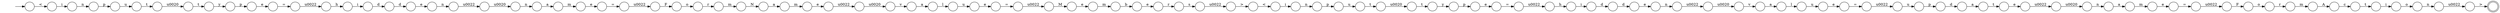 digraph Automaton {
  rankdir = LR;
  0 [shape=circle,label=""];
  0 -> 59 [label="e"]
  1 [shape=circle,label=""];
  1 -> 29 [label="e"]
  2 [shape=circle,label=""];
  2 -> 105 [label="e"]
  3 [shape=circle,label=""];
  3 -> 1 [label="p"]
  4 [shape=circle,label=""];
  4 -> 31 [label="i"]
  5 [shape=circle,label=""];
  initial [shape=plaintext,label=""];
  initial -> 5
  5 -> 23 [label="<"]
  6 [shape=circle,label=""];
  6 -> 26 [label="\u0020"]
  7 [shape=circle,label=""];
  7 -> 106 [label="N"]
  8 [shape=circle,label=""];
  8 -> 68 [label="e"]
  9 [shape=circle,label=""];
  9 -> 39 [label="a"]
  10 [shape=circle,label=""];
  10 -> 47 [label="n"]
  11 [shape=circle,label=""];
  11 -> 78 [label="e"]
  12 [shape=circle,label=""];
  12 -> 17 [label="v"]
  13 [shape=circle,label=""];
  13 -> 73 [label="\u0022"]
  14 [shape=circle,label=""];
  14 -> 89 [label=">"]
  15 [shape=circle,label=""];
  15 -> 27 [label="b"]
  16 [shape=circle,label=""];
  16 -> 14 [label="\u0022"]
  17 [shape=circle,label=""];
  17 -> 49 [label="a"]
  18 [shape=circle,label=""];
  18 -> 91 [label="F"]
  19 [shape=circle,label=""];
  19 -> 41 [label="r"]
  20 [shape=circle,label=""];
  20 -> 104 [label="\u0022"]
  21 [shape=circle,label=""];
  21 -> 82 [label="u"]
  22 [shape=circle,label=""];
  22 -> 42 [label="e"]
  23 [shape=circle,label=""];
  23 -> 69 [label="i"]
  24 [shape=circle,label=""];
  24 -> 72 [label="u"]
  25 [shape=circle,label=""];
  25 -> 96 [label="t"]
  26 [shape=circle,label=""];
  26 -> 52 [label="v"]
  27 [shape=circle,label=""];
  27 -> 58 [label="e"]
  28 [shape=circle,label=""];
  28 -> 98 [label="A"]
  29 [shape=circle,label=""];
  29 -> 20 [label="="]
  30 [shape=circle,label=""];
  30 -> 43 [label="d"]
  31 [shape=circle,label=""];
  31 -> 84 [label="o"]
  32 [shape=circle,label=""];
  32 -> 12 [label="\u0020"]
  33 [shape=circle,label=""];
  33 -> 92 [label="d"]
  34 [shape=circle,label=""];
  34 -> 45 [label="e"]
  35 [shape=circle,label=""];
  35 -> 4 [label="t"]
  36 [shape=circle,label=""];
  36 -> 62 [label="i"]
  37 [shape=circle,label=""];
  37 -> 3 [label="y"]
  38 [shape=circle,label=""];
  38 -> 107 [label="\u0020"]
  39 [shape=circle,label=""];
  39 -> 8 [label="m"]
  40 [shape=circle,label=""];
  40 -> 24 [label="p"]
  41 [shape=circle,label=""];
  41 -> 28 [label="m"]
  42 [shape=circle,label=""];
  42 -> 13 [label="="]
  43 [shape=circle,label=""];
  43 -> 85 [label="a"]
  44 [shape=circle,label=""];
  44 -> 7 [label="m"]
  45 [shape=circle,label=""];
  45 -> 57 [label="="]
  46 [shape=circle,label=""];
  46 -> 55 [label="\u0020"]
  47 [shape=circle,label=""];
  47 -> 6 [label="\u0022"]
  48 [shape=circle,label=""];
  48 -> 56 [label="\u0022"]
  49 [shape=circle,label=""];
  49 -> 94 [label="l"]
  50 [shape=circle,label=""];
  50 -> 99 [label="u"]
  51 [shape=circle,label=""];
  51 -> 34 [label="m"]
  52 [shape=circle,label=""];
  52 -> 76 [label="a"]
  53 [shape=circle,label=""];
  53 -> 61 [label="i"]
  54 [shape=circle,label=""];
  54 -> 66 [label="d"]
  55 [shape=circle,label=""];
  55 -> 9 [label="n"]
  56 [shape=circle,label=""];
  56 -> 60 [label="F"]
  57 [shape=circle,label=""];
  57 -> 18 [label="\u0022"]
  58 [shape=circle,label=""];
  58 -> 65 [label="r"]
  59 [shape=circle,label=""];
  59 -> 32 [label="\u0022"]
  60 [shape=circle,label=""];
  60 -> 86 [label="o"]
  61 [shape=circle,label=""];
  61 -> 33 [label="d"]
  62 [shape=circle,label=""];
  62 -> 40 [label="n"]
  63 [shape=circle,label=""];
  63 -> 100 [label="\u0022"]
  64 [shape=circle,label=""];
  64 -> 54 [label="i"]
  65 [shape=circle,label=""];
  65 -> 16 [label="s"]
  66 [shape=circle,label=""];
  66 -> 11 [label="d"]
  67 [shape=circle,label=""];
  67 -> 77 [label="e"]
  68 [shape=circle,label=""];
  68 -> 48 [label="="]
  69 [shape=circle,label=""];
  69 -> 101 [label="n"]
  70 [shape=circle,label=""];
  70 -> 51 [label="a"]
  71 [shape=circle,label=""];
  71 -> 46 [label="\u0022"]
  72 [shape=circle,label=""];
  72 -> 95 [label="t"]
  73 [shape=circle,label=""];
  73 -> 53 [label="h"]
  74 [shape=circle,label=""];
  74 -> 102 [label="u"]
  75 [shape=circle,label=""];
  75 -> 0 [label="m"]
  76 [shape=circle,label=""];
  76 -> 21 [label="l"]
  77 [shape=circle,label=""];
  77 -> 88 [label="="]
  78 [shape=circle,label=""];
  78 -> 71 [label="n"]
  79 [shape=circle,label=""];
  79 -> 63 [label="e"]
  80 [shape=doublecircle,label=""];
  81 [shape=circle,label=""];
  81 -> 22 [label="p"]
  82 [shape=circle,label=""];
  82 -> 83 [label="e"]
  83 [shape=circle,label=""];
  83 -> 97 [label="="]
  84 [shape=circle,label=""];
  84 -> 90 [label="n"]
  85 [shape=circle,label=""];
  85 -> 79 [label="t"]
  86 [shape=circle,label=""];
  86 -> 44 [label="r"]
  87 [shape=circle,label=""];
  87 -> 70 [label="n"]
  88 [shape=circle,label=""];
  88 -> 103 [label="\u0022"]
  89 [shape=circle,label=""];
  89 -> 36 [label="<"]
  90 [shape=circle,label=""];
  90 -> 93 [label="\u0022"]
  91 [shape=circle,label=""];
  91 -> 19 [label="o"]
  92 [shape=circle,label=""];
  92 -> 10 [label="e"]
  93 [shape=circle,label=""];
  93 -> 80 [label=">"]
  94 [shape=circle,label=""];
  94 -> 67 [label="u"]
  95 [shape=circle,label=""];
  95 -> 25 [label="\u0020"]
  96 [shape=circle,label=""];
  96 -> 81 [label="y"]
  97 [shape=circle,label=""];
  97 -> 74 [label="\u0022"]
  98 [shape=circle,label=""];
  98 -> 35 [label="c"]
  99 [shape=circle,label=""];
  99 -> 38 [label="t"]
  100 [shape=circle,label=""];
  100 -> 87 [label="\u0020"]
  101 [shape=circle,label=""];
  101 -> 50 [label="p"]
  102 [shape=circle,label=""];
  102 -> 30 [label="p"]
  103 [shape=circle,label=""];
  103 -> 2 [label="M"]
  104 [shape=circle,label=""];
  104 -> 64 [label="h"]
  105 [shape=circle,label=""];
  105 -> 15 [label="m"]
  106 [shape=circle,label=""];
  106 -> 75 [label="a"]
  107 [shape=circle,label=""];
  107 -> 37 [label="t"]
}

